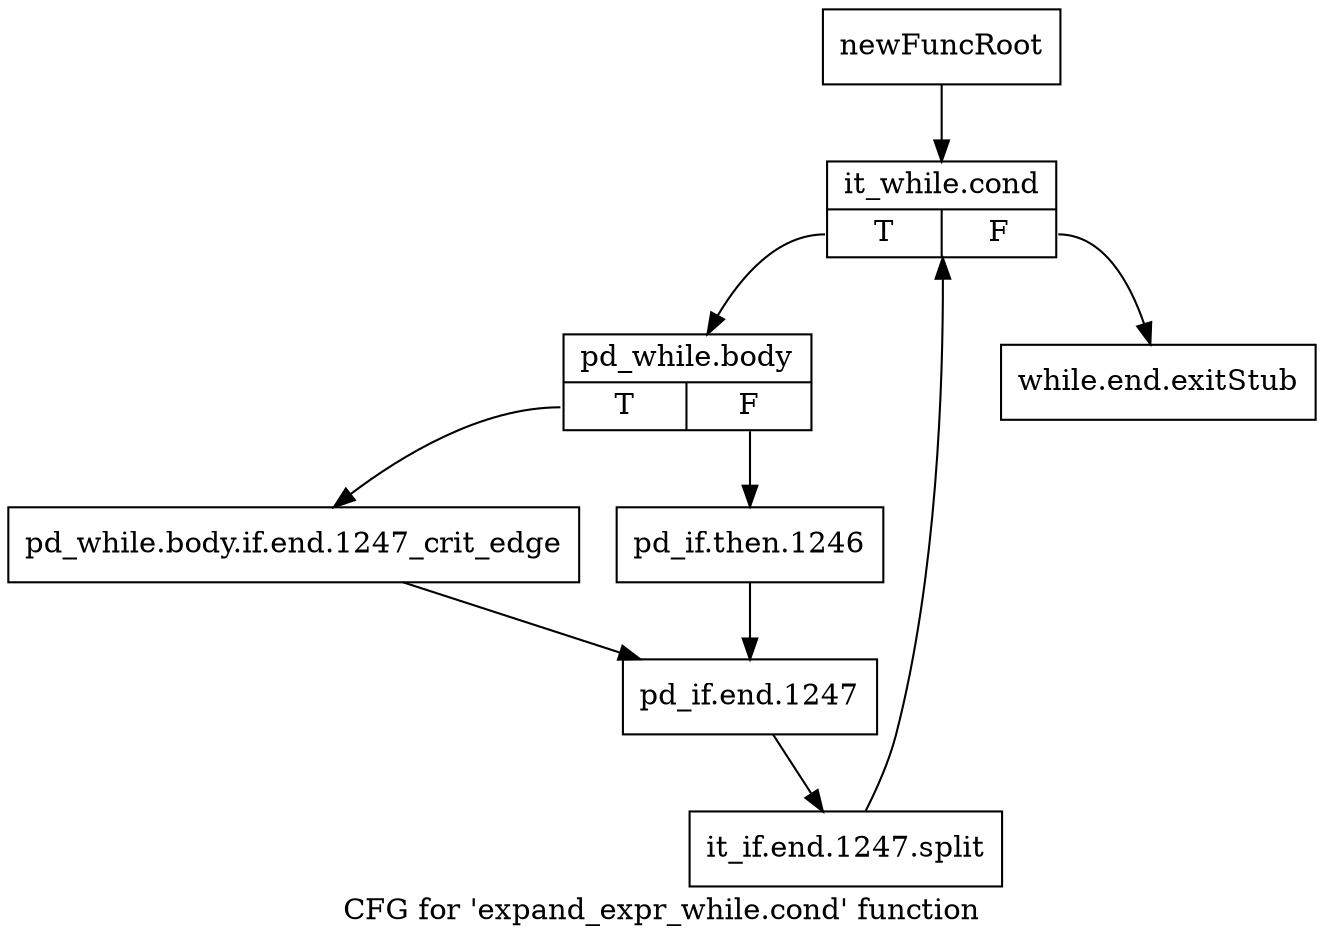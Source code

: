 digraph "CFG for 'expand_expr_while.cond' function" {
	label="CFG for 'expand_expr_while.cond' function";

	Node0xad46940 [shape=record,label="{newFuncRoot}"];
	Node0xad46940 -> Node0xad4beb0;
	Node0xad46990 [shape=record,label="{while.end.exitStub}"];
	Node0xad4beb0 [shape=record,label="{it_while.cond|{<s0>T|<s1>F}}"];
	Node0xad4beb0:s0 -> Node0xad4bf00;
	Node0xad4beb0:s1 -> Node0xad46990;
	Node0xad4bf00 [shape=record,label="{pd_while.body|{<s0>T|<s1>F}}"];
	Node0xad4bf00:s0 -> Node0xad4bfa0;
	Node0xad4bf00:s1 -> Node0xad4bf50;
	Node0xad4bf50 [shape=record,label="{pd_if.then.1246}"];
	Node0xad4bf50 -> Node0xad4bff0;
	Node0xad4bfa0 [shape=record,label="{pd_while.body.if.end.1247_crit_edge}"];
	Node0xad4bfa0 -> Node0xad4bff0;
	Node0xad4bff0 [shape=record,label="{pd_if.end.1247}"];
	Node0xad4bff0 -> Node0xdc3fb00;
	Node0xdc3fb00 [shape=record,label="{it_if.end.1247.split}"];
	Node0xdc3fb00 -> Node0xad4beb0;
}

